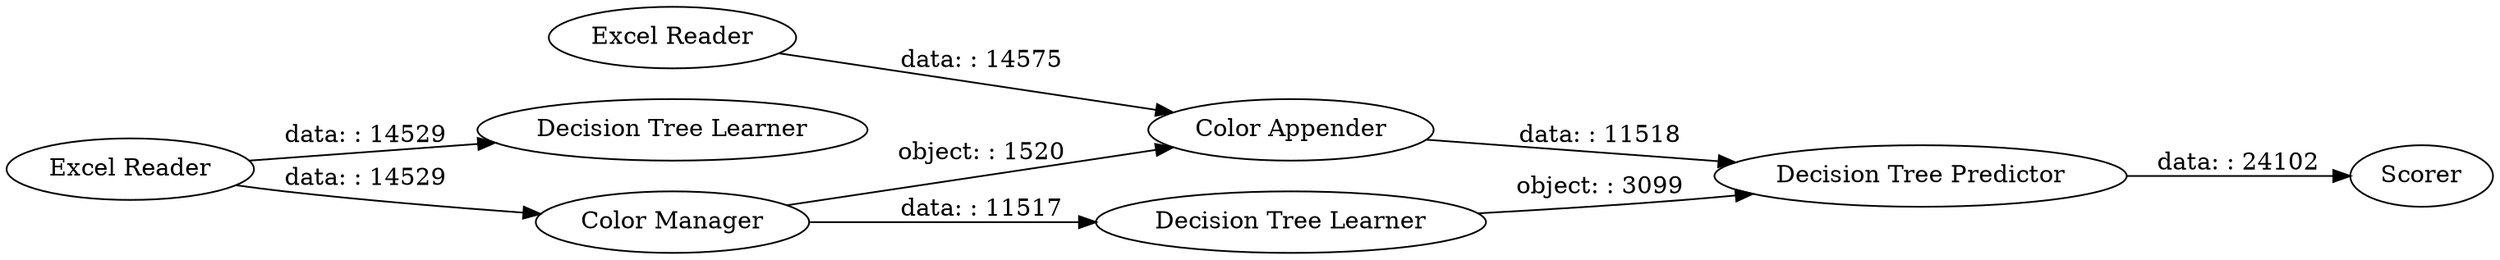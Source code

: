 digraph {
	"211288575190838881_5" [label="Excel Reader"]
	"211288575190838881_7" [label="Decision Tree Predictor"]
	"211288575190838881_6" [label="Color Appender"]
	"211288575190838881_8" [label=Scorer]
	"211288575190838881_4" [label="Decision Tree Learner"]
	"211288575190838881_2" [label="Decision Tree Learner"]
	"211288575190838881_1" [label="Excel Reader"]
	"211288575190838881_3" [label="Color Manager"]
	"211288575190838881_4" -> "211288575190838881_7" [label="object: : 3099"]
	"211288575190838881_1" -> "211288575190838881_3" [label="data: : 14529"]
	"211288575190838881_6" -> "211288575190838881_7" [label="data: : 11518"]
	"211288575190838881_3" -> "211288575190838881_4" [label="data: : 11517"]
	"211288575190838881_7" -> "211288575190838881_8" [label="data: : 24102"]
	"211288575190838881_5" -> "211288575190838881_6" [label="data: : 14575"]
	"211288575190838881_3" -> "211288575190838881_6" [label="object: : 1520"]
	"211288575190838881_1" -> "211288575190838881_2" [label="data: : 14529"]
	rankdir=LR
}
